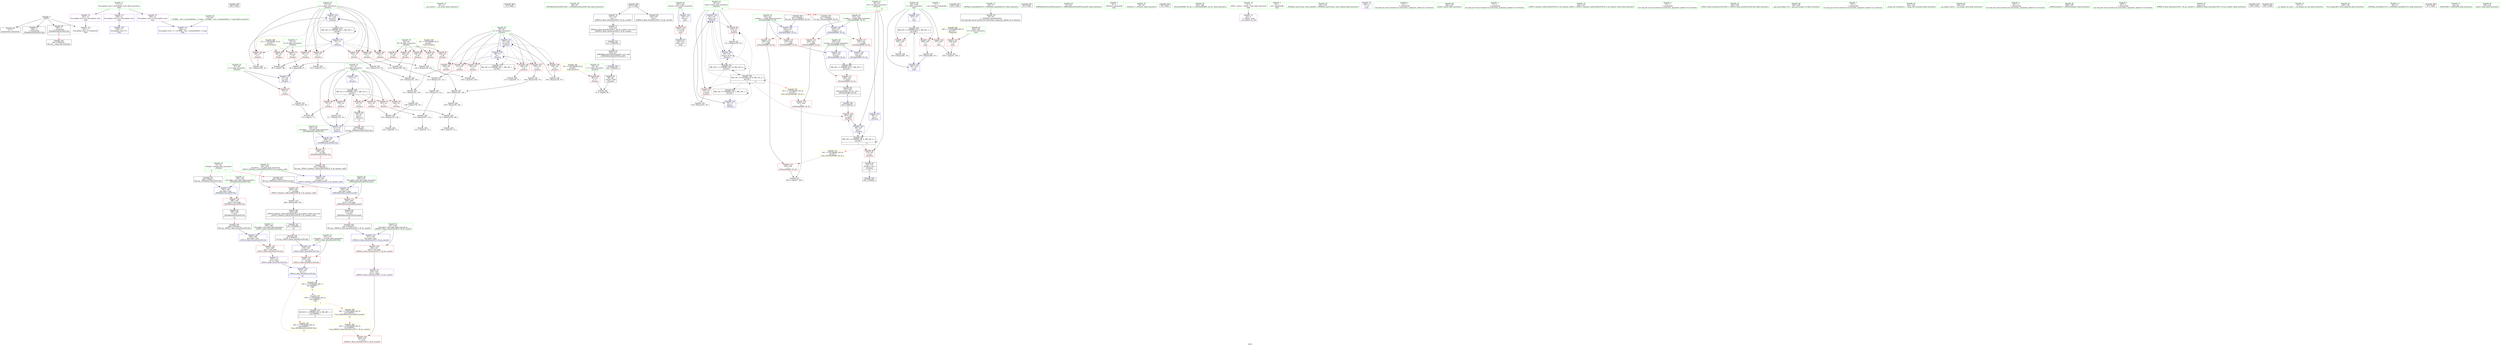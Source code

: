 digraph "SVFG" {
	label="SVFG";

	Node0x557d9c568d30 [shape=record,color=grey,label="{NodeID: 0\nNullPtr}"];
	Node0x557d9c568d30 -> Node0x557d9c58aa20[style=solid];
	Node0x557d9c568d30 -> Node0x557d9c58ab20[style=solid];
	Node0x557d9c568d30 -> Node0x557d9c58abf0[style=solid];
	Node0x557d9c568d30 -> Node0x557d9c58f950[style=solid];
	Node0x557d9c5b9eb0 [shape=record,color=black,label="{NodeID: 346\n265 = PHI()\n}"];
	Node0x557d9c589360 [shape=record,color=red,label="{NodeID: 97\n97\<--57\n\<--a\n_Z5solvev\n}"];
	Node0x557d9c589360 -> Node0x557d9c597f10[style=solid];
	Node0x557d9c587450 [shape=record,color=green,label="{NodeID: 14\n26\<--27\n__cxa_atexit\<--__cxa_atexit_field_insensitive\n}"];
	Node0x557d9c5bb4f0 [shape=record,color=black,label="{NodeID: 360\n23 = PHI()\n}"];
	Node0x557d9c589ec0 [shape=record,color=red,label="{NodeID: 111\n190\<--184\n\<--__val.addr\n_ZNSt6bitsetILm32EEC2Ey\n|{<s0>9}}"];
	Node0x557d9c589ec0:s0 -> Node0x557d9c5bab50[style=solid,color=red];
	Node0x557d9c588070 [shape=record,color=green,label="{NodeID: 28\n84\<--85\n_ZNSt6bitsetILm32EEC2Ey\<--_ZNSt6bitsetILm32EEC2Ey_field_insensitive\n}"];
	Node0x557d9c5a90e0 [shape=record,color=yellow,style=double,label="{NodeID: 291\n6V_1 = ENCHI(MR_6V_0)\npts\{46 \}\nFun[_Z5solvev]}"];
	Node0x557d9c5a90e0 -> Node0x557d9c58c370[style=dashed];
	Node0x557d9c58f340 [shape=record,color=red,label="{NodeID: 125\n285\<--282\n\<--__val.addr\n_ZNSt13_Sanitize_valILm32ELb1EE18_S_do_sanitize_valEy\n}"];
	Node0x557d9c58f340 -> Node0x557d9c595390[style=solid];
	Node0x557d9c588d50 [shape=record,color=green,label="{NodeID: 42\n243\<--244\nretval\<--retval_field_insensitive\nmain\n}"];
	Node0x557d9c588d50 -> Node0x557d9c58ef30[style=solid];
	Node0x557d9c588d50 -> Node0x557d9c5909c0[style=solid];
	Node0x557d9c595810 [shape=record,color=grey,label="{NodeID: 222\n129 = Binary(121, 128, )\n}"];
	Node0x557d9c595810 -> Node0x557d9c597910[style=solid];
	Node0x557d9c58ff30 [shape=record,color=blue,label="{NodeID: 139\n55\<--133\nnoise\<--inc\n_Z5solvev\n}"];
	Node0x557d9c58ff30 -> Node0x557d9c589290[style=dashed];
	Node0x557d9c58ff30 -> Node0x557d9c590000[style=dashed];
	Node0x557d9c58ff30 -> Node0x557d9c5a31b0[style=dashed];
	Node0x557d9c58aa20 [shape=record,color=black,label="{NodeID: 56\n2\<--3\ndummyVal\<--dummyVal\n}"];
	Node0x557d9c596d10 [shape=record,color=grey,label="{NodeID: 236\n113 = Binary(78, 112, )\n}"];
	Node0x557d9c596d10 -> Node0x557d9c596410[style=solid];
	Node0x557d9c590a90 [shape=record,color=blue,label="{NodeID: 153\n247\<--73\ni\<--\nmain\n}"];
	Node0x557d9c590a90 -> Node0x557d9c5a09b0[style=dashed];
	Node0x557d9c58b5e0 [shape=record,color=black,label="{NodeID: 70\n331\<--327\nconv\<--\n_ZNKSt12_Base_bitsetILm1EE11_M_do_countEv\n}"];
	Node0x557d9c58b5e0 -> Node0x557d9c58b6b0[style=solid];
	Node0x557d9c598210 [shape=record,color=grey,label="{NodeID: 250\n119 = cmp(118, 73, )\n}"];
	Node0x557d9c58c1d0 [shape=record,color=red,label="{NodeID: 84\n124\<--43\n\<--W\n_Z5solvev\n}"];
	Node0x557d9c58c1d0 -> Node0x557d9c595510[style=solid];
	Node0x557d9c5771f0 [shape=record,color=green,label="{NodeID: 1\n7\<--1\n__dso_handle\<--dummyObj\nGlob }"];
	Node0x557d9c5b9f80 [shape=record,color=black,label="{NodeID: 347\n295 = PHI()\n}"];
	Node0x557d9c589430 [shape=record,color=red,label="{NodeID: 98\n108\<--57\n\<--a\n_Z5solvev\n}"];
	Node0x557d9c589430 -> Node0x557d9c595210[style=solid];
	Node0x557d9c587550 [shape=record,color=green,label="{NodeID: 15\n25\<--31\n_ZNSt8ios_base4InitD1Ev\<--_ZNSt8ios_base4InitD1Ev_field_insensitive\n}"];
	Node0x557d9c587550 -> Node0x557d9c58acc0[style=solid];
	Node0x557d9c5bb5c0 [shape=record,color=black,label="{NodeID: 361\n64 = PHI()\n}"];
	Node0x557d9c5a8460 [shape=record,color=yellow,style=double,label="{NodeID: 278\n20V_1 = ENCHI(MR_20V_0)\npts\{540000 \}\nFun[_ZNSt6bitsetILm32EEC2Ey]|{<s0>10}}"];
	Node0x557d9c5a8460:s0 -> Node0x557d9c590ea0[style=dashed,color=red];
	Node0x557d9c589f90 [shape=record,color=red,label="{NodeID: 112\n209\<--206\nthis1\<--this.addr\n_ZNKSt6bitsetILm32EE5countEv\n}"];
	Node0x557d9c589f90 -> Node0x557d9c58b100[style=solid];
	Node0x557d9c588170 [shape=record,color=green,label="{NodeID: 29\n87\<--88\n_ZNKSt6bitsetILm32EE5countEv\<--_ZNKSt6bitsetILm32EE5countEv_field_insensitive\n}"];
	Node0x557d9c58f410 [shape=record,color=red,label="{NodeID: 126\n314\<--308\nthis1\<--this.addr\n_ZNSt12_Base_bitsetILm1EEC2Ey\n}"];
	Node0x557d9c58f410 -> Node0x557d9c58bc20[style=solid];
	Node0x557d9c588e20 [shape=record,color=green,label="{NodeID: 43\n245\<--246\nN\<--N_field_insensitive\nmain\n}"];
	Node0x557d9c588e20 -> Node0x557d9c58f000[style=solid];
	Node0x557d9c595990 [shape=record,color=grey,label="{NodeID: 223\n128 = Binary(78, 127, )\n}"];
	Node0x557d9c595990 -> Node0x557d9c595810[style=solid];
	Node0x557d9c590000 [shape=record,color=blue,label="{NodeID: 140\n55\<--151\nnoise\<--inc33\n_Z5solvev\n}"];
	Node0x557d9c590000 -> Node0x557d9c5a31b0[style=dashed];
	Node0x557d9c58ab20 [shape=record,color=black,label="{NodeID: 57\n198\<--3\n\<--dummyVal\n_ZNSt6bitsetILm32EEC2Ey\n}"];
	Node0x557d9c596e90 [shape=record,color=grey,label="{NodeID: 237\n112 = Binary(110, 111, )\n}"];
	Node0x557d9c596e90 -> Node0x557d9c596d10[style=solid];
	Node0x557d9c590b60 [shape=record,color=blue,label="{NodeID: 154\n247\<--270\ni\<--inc\nmain\n}"];
	Node0x557d9c590b60 -> Node0x557d9c5a09b0[style=dashed];
	Node0x557d9c58b6b0 [shape=record,color=black,label="{NodeID: 71\n319\<--331\n_ZNKSt12_Base_bitsetILm1EE11_M_do_countEv_ret\<--conv\n_ZNKSt12_Base_bitsetILm1EE11_M_do_countEv\n|{<s0>12}}"];
	Node0x557d9c58b6b0:s0 -> Node0x557d9c5b9a30[style=solid,color=blue];
	Node0x557d9c598390 [shape=record,color=grey,label="{NodeID: 251\n230 = cmp(227, 229, )\n}"];
	Node0x557d9c58c2a0 [shape=record,color=red,label="{NodeID: 85\n141\<--43\n\<--W\n_Z5solvev\n}"];
	Node0x557d9c58c2a0 -> Node0x557d9c597190[style=solid];
	Node0x557d9c577280 [shape=record,color=green,label="{NodeID: 2\n8\<--1\n_ZSt3cin\<--dummyObj\nGlob }"];
	Node0x557d9c5ba050 [shape=record,color=black,label="{NodeID: 348\n327 = PHI()\n}"];
	Node0x557d9c5ba050 -> Node0x557d9c58b510[style=solid];
	Node0x557d9c5ba050 -> Node0x557d9c58b5e0[style=solid];
	Node0x557d9c589500 [shape=record,color=red,label="{NodeID: 99\n118\<--57\n\<--a\n_Z5solvev\n}"];
	Node0x557d9c589500 -> Node0x557d9c598210[style=solid];
	Node0x557d9c587650 [shape=record,color=green,label="{NodeID: 16\n38\<--39\n_Z5solvev\<--_Z5solvev_field_insensitive\n}"];
	Node0x557d9c5bb6f0 [shape=record,color=black,label="{NodeID: 362\n65 = PHI()\n}"];
	Node0x557d9c58a060 [shape=record,color=red,label="{NodeID: 113\n238\<--218\n\<--retval\n_ZSt3minIiERKT_S2_S2_\n}"];
	Node0x557d9c58a060 -> Node0x557d9c58b2a0[style=solid];
	Node0x557d9c588270 [shape=record,color=green,label="{NodeID: 30\n165\<--166\n_ZSt3minIiERKT_S2_S2_\<--_ZSt3minIiERKT_S2_S2__field_insensitive\n}"];
	Node0x557d9c58f4e0 [shape=record,color=red,label="{NodeID: 127\n316\<--310\n\<--__val.addr\n_ZNSt12_Base_bitsetILm1EEC2Ey\n}"];
	Node0x557d9c58f4e0 -> Node0x557d9c590ea0[style=solid];
	Node0x557d9c588ef0 [shape=record,color=green,label="{NodeID: 44\n247\<--248\ni\<--i_field_insensitive\nmain\n}"];
	Node0x557d9c588ef0 -> Node0x557d9c58f0d0[style=solid];
	Node0x557d9c588ef0 -> Node0x557d9c58f1a0[style=solid];
	Node0x557d9c588ef0 -> Node0x557d9c58f270[style=solid];
	Node0x557d9c588ef0 -> Node0x557d9c590a90[style=solid];
	Node0x557d9c588ef0 -> Node0x557d9c590b60[style=solid];
	Node0x557d9c595b10 [shape=record,color=grey,label="{NodeID: 224\n262 = Binary(261, 78, )\n}"];
	Node0x557d9c5900d0 [shape=record,color=blue,label="{NodeID: 141\n59\<--156\nb\<--inc35\n_Z5solvev\n}"];
	Node0x557d9c5900d0 -> Node0x557d9c589840[style=dashed];
	Node0x557d9c5900d0 -> Node0x557d9c589910[style=dashed];
	Node0x557d9c5900d0 -> Node0x557d9c5899e0[style=dashed];
	Node0x557d9c5900d0 -> Node0x557d9c589ab0[style=dashed];
	Node0x557d9c5900d0 -> Node0x557d9c589b80[style=dashed];
	Node0x557d9c5900d0 -> Node0x557d9c589c50[style=dashed];
	Node0x557d9c5900d0 -> Node0x557d9c58fe60[style=dashed];
	Node0x557d9c5900d0 -> Node0x557d9c5900d0[style=dashed];
	Node0x557d9c5900d0 -> Node0x557d9c5a63b0[style=dashed];
	Node0x557d9c58abf0 [shape=record,color=black,label="{NodeID: 58\n199\<--3\n\<--dummyVal\n_ZNSt6bitsetILm32EEC2Ey\n|{<s0>11}}"];
	Node0x557d9c58abf0:s0 -> Node0x557d9c5ba790[style=solid,color=red];
	Node0x557d9c597010 [shape=record,color=grey,label="{NodeID: 238\n161 = Binary(160, 78, )\n}"];
	Node0x557d9c597010 -> Node0x557d9c5901a0[style=solid];
	Node0x557d9c590c30 [shape=record,color=blue,label="{NodeID: 155\n282\<--281\n__val.addr\<--__val\n_ZNSt13_Sanitize_valILm32ELb1EE18_S_do_sanitize_valEy\n}"];
	Node0x557d9c590c30 -> Node0x557d9c58f340[style=dashed];
	Node0x557d9c58b780 [shape=record,color=purple,label="{NodeID: 72\n22\<--4\n\<--_ZStL8__ioinit\n__cxx_global_var_init\n}"];
	Node0x557d9c598510 [shape=record,color=grey,label="{NodeID: 252\n79 = cmp(75, 77, )\n}"];
	Node0x557d9c58c370 [shape=record,color=red,label="{NodeID: 86\n90\<--45\n\<--T\n_Z5solvev\n}"];
	Node0x557d9c58c370 -> Node0x557d9c597610[style=solid];
	Node0x557d9c577530 [shape=record,color=green,label="{NodeID: 3\n9\<--1\n.str\<--dummyObj\nGlob }"];
	Node0x557d9c5ba1b0 [shape=record,color=black,label="{NodeID: 349\n216 = PHI(49, )\n0th arg _ZSt3minIiERKT_S2_S2_ }"];
	Node0x557d9c5ba1b0 -> Node0x557d9c590680[style=solid];
	Node0x557d9c5a4ab0 [shape=record,color=black,label="{NodeID: 266\nMR_32V_3 = PHI(MR_32V_4, MR_32V_2, )\npts\{219 \}\n}"];
	Node0x557d9c5a4ab0 -> Node0x557d9c58a060[style=dashed];
	Node0x557d9c5895d0 [shape=record,color=red,label="{NodeID: 100\n122\<--57\n\<--a\n_Z5solvev\n}"];
	Node0x557d9c5895d0 -> Node0x557d9c596110[style=solid];
	Node0x557d9c587750 [shape=record,color=green,label="{NodeID: 17\n41\<--42\nH\<--H_field_insensitive\n_Z5solvev\n}"];
	Node0x557d9c587750 -> Node0x557d9c58bdc0[style=solid];
	Node0x557d9c587750 -> Node0x557d9c58be90[style=solid];
	Node0x557d9c58a130 [shape=record,color=red,label="{NodeID: 114\n228\<--220\n\<--__a.addr\n_ZSt3minIiERKT_S2_S2_\n}"];
	Node0x557d9c58a130 -> Node0x557d9c58ee60[style=solid];
	Node0x557d9c588370 [shape=record,color=green,label="{NodeID: 31\n182\<--183\nthis.addr\<--this.addr_field_insensitive\n_ZNSt6bitsetILm32EEC2Ey\n}"];
	Node0x557d9c588370 -> Node0x557d9c589df0[style=solid];
	Node0x557d9c588370 -> Node0x557d9c590410[style=solid];
	Node0x557d9c58f5b0 [shape=record,color=red,label="{NodeID: 128\n324\<--321\nthis1\<--this.addr\n_ZNKSt12_Base_bitsetILm1EE11_M_do_countEv\n}"];
	Node0x557d9c58f5b0 -> Node0x557d9c58bcf0[style=solid];
	Node0x557d9c588fc0 [shape=record,color=green,label="{NodeID: 45\n252\<--253\n_ZNSt8ios_base15sync_with_stdioEb\<--_ZNSt8ios_base15sync_with_stdioEb_field_insensitive\n}"];
	Node0x557d9c595c90 [shape=record,color=grey,label="{NodeID: 225\n147 = Binary(139, 146, )\n}"];
	Node0x557d9c595c90 -> Node0x557d9c597790[style=solid];
	Node0x557d9c5901a0 [shape=record,color=blue,label="{NodeID: 142\n57\<--161\na\<--inc37\n_Z5solvev\n}"];
	Node0x557d9c5901a0 -> Node0x557d9c589360[style=dashed];
	Node0x557d9c5901a0 -> Node0x557d9c589430[style=dashed];
	Node0x557d9c5901a0 -> Node0x557d9c589500[style=dashed];
	Node0x557d9c5901a0 -> Node0x557d9c5895d0[style=dashed];
	Node0x557d9c5901a0 -> Node0x557d9c5896a0[style=dashed];
	Node0x557d9c5901a0 -> Node0x557d9c589770[style=dashed];
	Node0x557d9c5901a0 -> Node0x557d9c5901a0[style=dashed];
	Node0x557d9c5901a0 -> Node0x557d9c5a5eb0[style=dashed];
	Node0x557d9c58acc0 [shape=record,color=black,label="{NodeID: 59\n24\<--25\n\<--_ZNSt8ios_base4InitD1Ev\nCan only get source location for instruction, argument, global var or function.}"];
	Node0x557d9c597190 [shape=record,color=grey,label="{NodeID: 239\n142 = Binary(140, 141, )\n}"];
	Node0x557d9c597190 -> Node0x557d9c596710[style=solid];
	Node0x557d9c590d00 [shape=record,color=blue,label="{NodeID: 156\n308\<--306\nthis.addr\<--this\n_ZNSt12_Base_bitsetILm1EEC2Ey\n}"];
	Node0x557d9c590d00 -> Node0x557d9c58f410[style=dashed];
	Node0x557d9c58b850 [shape=record,color=purple,label="{NodeID: 73\n264\<--9\n\<--.str\nmain\n}"];
	Node0x557d9c5a09b0 [shape=record,color=black,label="{NodeID: 253\nMR_42V_3 = PHI(MR_42V_4, MR_42V_2, )\npts\{248 \}\n}"];
	Node0x557d9c5a09b0 -> Node0x557d9c58f0d0[style=dashed];
	Node0x557d9c5a09b0 -> Node0x557d9c58f1a0[style=dashed];
	Node0x557d9c5a09b0 -> Node0x557d9c58f270[style=dashed];
	Node0x557d9c5a09b0 -> Node0x557d9c590b60[style=dashed];
	Node0x557d9c58c440 [shape=record,color=red,label="{NodeID: 87\n76\<--47\n\<--n\n_Z5solvev\n}"];
	Node0x557d9c58c440 -> Node0x557d9c597490[style=solid];
	Node0x557d9c5775c0 [shape=record,color=green,label="{NodeID: 4\n12\<--1\n\<--dummyObj\nCan only get source location for instruction, argument, global var or function.}"];
	Node0x557d9c5ba2f0 [shape=record,color=black,label="{NodeID: 350\n217 = PHI(55, )\n1st arg _ZSt3minIiERKT_S2_S2_ }"];
	Node0x557d9c5ba2f0 -> Node0x557d9c590750[style=solid];
	Node0x557d9c5a4fb0 [shape=record,color=black,label="{NodeID: 267\nMR_10V_3 = PHI(MR_10V_4, MR_10V_2, )\npts\{50 \}\n|{|<s4>8}}"];
	Node0x557d9c5a4fb0 -> Node0x557d9c58c510[style=dashed];
	Node0x557d9c5a4fb0 -> Node0x557d9c589d20[style=dashed];
	Node0x557d9c5a4fb0 -> Node0x557d9c590270[style=dashed];
	Node0x557d9c5a4fb0 -> Node0x557d9c5a4fb0[style=dashed];
	Node0x557d9c5a4fb0:s4 -> Node0x557d9c5a6db0[style=dashed,color=red];
	Node0x557d9c5896a0 [shape=record,color=red,label="{NodeID: 101\n140\<--57\n\<--a\n_Z5solvev\n}"];
	Node0x557d9c5896a0 -> Node0x557d9c597190[style=solid];
	Node0x557d9c587820 [shape=record,color=green,label="{NodeID: 18\n43\<--44\nW\<--W_field_insensitive\n_Z5solvev\n}"];
	Node0x557d9c587820 -> Node0x557d9c58bf60[style=solid];
	Node0x557d9c587820 -> Node0x557d9c58c030[style=solid];
	Node0x557d9c587820 -> Node0x557d9c58c100[style=solid];
	Node0x557d9c587820 -> Node0x557d9c58c1d0[style=solid];
	Node0x557d9c587820 -> Node0x557d9c58c2a0[style=solid];
	Node0x557d9c58a200 [shape=record,color=red,label="{NodeID: 115\n235\<--220\n\<--__a.addr\n_ZSt3minIiERKT_S2_S2_\n}"];
	Node0x557d9c58a200 -> Node0x557d9c5908f0[style=solid];
	Node0x557d9c588440 [shape=record,color=green,label="{NodeID: 32\n184\<--185\n__val.addr\<--__val.addr_field_insensitive\n_ZNSt6bitsetILm32EEC2Ey\n}"];
	Node0x557d9c588440 -> Node0x557d9c589ec0[style=solid];
	Node0x557d9c588440 -> Node0x557d9c5904e0[style=solid];
	Node0x557d9c58f680 [shape=record,color=red,label="{NodeID: 129\n326\<--325\n\<--_M_w\n_ZNKSt12_Base_bitsetILm1EE11_M_do_countEv\n}"];
	Node0x557d9c5890c0 [shape=record,color=green,label="{NodeID: 46\n266\<--267\nprintf\<--printf_field_insensitive\n}"];
	Node0x557d9c595e10 [shape=record,color=grey,label="{NodeID: 226\n146 = Binary(78, 145, )\n}"];
	Node0x557d9c595e10 -> Node0x557d9c595c90[style=solid];
	Node0x557d9c590270 [shape=record,color=blue,label="{NodeID: 143\n49\<--167\nres\<--\n_Z5solvev\n}"];
	Node0x557d9c590270 -> Node0x557d9c5a4fb0[style=dashed];
	Node0x557d9c58adc0 [shape=record,color=black,label="{NodeID: 60\n82\<--81\nconv\<--\n_Z5solvev\n|{<s0>6}}"];
	Node0x557d9c58adc0:s0 -> Node0x557d9c5ba570[style=solid,color=red];
	Node0x557d9c597310 [shape=record,color=grey,label="{NodeID: 240\n68 = Binary(66, 67, )\n}"];
	Node0x557d9c597310 -> Node0x557d9c58fa50[style=solid];
	Node0x557d9c590dd0 [shape=record,color=blue,label="{NodeID: 157\n310\<--307\n__val.addr\<--__val\n_ZNSt12_Base_bitsetILm1EEC2Ey\n}"];
	Node0x557d9c590dd0 -> Node0x557d9c58f4e0[style=dashed];
	Node0x557d9c58b920 [shape=record,color=purple,label="{NodeID: 74\n339\<--11\nllvm.global_ctors_0\<--llvm.global_ctors\nGlob }"];
	Node0x557d9c58b920 -> Node0x557d9c58f750[style=solid];
	Node0x557d9c5ac760 [shape=record,color=yellow,style=double,label="{NodeID: 337\n20V_3 = CSCHI(MR_20V_2)\npts\{540000 \}\nCS[]|{|<s1>7}}"];
	Node0x557d9c5ac760 -> Node0x557d9c5a68b0[style=dashed];
	Node0x557d9c5ac760:s1 -> Node0x557d9c5a8bf0[style=dashed,color=red];
	Node0x557d9c58c510 [shape=record,color=red,label="{NodeID: 88\n174\<--49\n\<--res\n_Z5solvev\n}"];
	Node0x557d9c58c510 -> Node0x557d9c58af60[style=solid];
	Node0x557d9c577650 [shape=record,color=green,label="{NodeID: 5\n71\<--1\n\<--dummyObj\nCan only get source location for instruction, argument, global var or function.}"];
	Node0x557d9c5ba430 [shape=record,color=black,label="{NodeID: 351\n180 = PHI(53, )\n0th arg _ZNSt6bitsetILm32EEC2Ey }"];
	Node0x557d9c5ba430 -> Node0x557d9c590410[style=solid];
	Node0x557d9c5a54b0 [shape=record,color=black,label="{NodeID: 268\nMR_12V_3 = PHI(MR_12V_4, MR_12V_2, )\npts\{52 \}\n}"];
	Node0x557d9c5a54b0 -> Node0x557d9c58c5e0[style=dashed];
	Node0x557d9c5a54b0 -> Node0x557d9c58c6b0[style=dashed];
	Node0x557d9c5a54b0 -> Node0x557d9c58c780[style=dashed];
	Node0x557d9c5a54b0 -> Node0x557d9c58c850[style=dashed];
	Node0x557d9c5a54b0 -> Node0x557d9c58c920[style=dashed];
	Node0x557d9c5a54b0 -> Node0x557d9c58c9f0[style=dashed];
	Node0x557d9c5a54b0 -> Node0x557d9c590340[style=dashed];
	Node0x557d9c589770 [shape=record,color=red,label="{NodeID: 102\n160\<--57\n\<--a\n_Z5solvev\n}"];
	Node0x557d9c589770 -> Node0x557d9c597010[style=solid];
	Node0x557d9c5878f0 [shape=record,color=green,label="{NodeID: 19\n45\<--46\nT\<--T_field_insensitive\n_Z5solvev\n}"];
	Node0x557d9c5878f0 -> Node0x557d9c58c370[style=solid];
	Node0x557d9c5a8840 [shape=record,color=yellow,style=double,label="{NodeID: 282\n40V_1 = ENCHI(MR_40V_0)\npts\{246 \}\nFun[main]}"];
	Node0x557d9c5a8840 -> Node0x557d9c58f000[style=dashed];
	Node0x557d9c58ebf0 [shape=record,color=red,label="{NodeID: 116\n226\<--222\n\<--__b.addr\n_ZSt3minIiERKT_S2_S2_\n}"];
	Node0x557d9c58ebf0 -> Node0x557d9c58ed90[style=solid];
	Node0x557d9c588510 [shape=record,color=green,label="{NodeID: 33\n192\<--193\n_ZNSt13_Sanitize_valILm32ELb1EE18_S_do_sanitize_valEy\<--_ZNSt13_Sanitize_valILm32ELb1EE18_S_do_sanitize_valEy_field_insensitive\n}"];
	Node0x557d9c58f750 [shape=record,color=blue,label="{NodeID: 130\n339\<--12\nllvm.global_ctors_0\<--\nGlob }"];
	Node0x557d9c5891c0 [shape=record,color=green,label="{NodeID: 47\n282\<--283\n__val.addr\<--__val.addr_field_insensitive\n_ZNSt13_Sanitize_valILm32ELb1EE18_S_do_sanitize_valEy\n}"];
	Node0x557d9c5891c0 -> Node0x557d9c58f340[style=solid];
	Node0x557d9c5891c0 -> Node0x557d9c590c30[style=solid];
	Node0x557d9c595f90 [shape=record,color=grey,label="{NodeID: 227\n270 = Binary(269, 78, )\n}"];
	Node0x557d9c595f90 -> Node0x557d9c590b60[style=solid];
	Node0x557d9c590340 [shape=record,color=blue,label="{NodeID: 144\n51\<--171\ni\<--inc41\n_Z5solvev\n}"];
	Node0x557d9c590340 -> Node0x557d9c5a54b0[style=dashed];
	Node0x557d9c58ae90 [shape=record,color=black,label="{NodeID: 61\n89\<--86\nconv4\<--call3\n_Z5solvev\n}"];
	Node0x557d9c58ae90 -> Node0x557d9c597610[style=solid];
	Node0x557d9c597490 [shape=record,color=grey,label="{NodeID: 241\n77 = Binary(78, 76, )\n}"];
	Node0x557d9c597490 -> Node0x557d9c598510[style=solid];
	Node0x557d9c590ea0 [shape=record,color=blue,label="{NodeID: 158\n315\<--316\n_M_w\<--\n_ZNSt12_Base_bitsetILm1EEC2Ey\n|{<s0>10}}"];
	Node0x557d9c590ea0:s0 -> Node0x557d9c5ac8c0[style=dashed,color=blue];
	Node0x557d9c58ba20 [shape=record,color=purple,label="{NodeID: 75\n340\<--11\nllvm.global_ctors_1\<--llvm.global_ctors\nGlob }"];
	Node0x557d9c58ba20 -> Node0x557d9c58f850[style=solid];
	Node0x557d9c5ac8c0 [shape=record,color=yellow,style=double,label="{NodeID: 338\n20V_2 = CSCHI(MR_20V_1)\npts\{540000 \}\nCS[]|{<s0>6}}"];
	Node0x557d9c5ac8c0:s0 -> Node0x557d9c5ac760[style=dashed,color=blue];
	Node0x557d9c58c5e0 [shape=record,color=red,label="{NodeID: 89\n75\<--51\n\<--i\n_Z5solvev\n}"];
	Node0x557d9c58c5e0 -> Node0x557d9c598510[style=solid];
	Node0x557d9c586d70 [shape=record,color=green,label="{NodeID: 6\n73\<--1\n\<--dummyObj\nCan only get source location for instruction, argument, global var or function.}"];
	Node0x557d9c5ba570 [shape=record,color=black,label="{NodeID: 352\n181 = PHI(82, )\n1st arg _ZNSt6bitsetILm32EEC2Ey }"];
	Node0x557d9c5ba570 -> Node0x557d9c5904e0[style=solid];
	Node0x557d9c5a59b0 [shape=record,color=black,label="{NodeID: 269\nMR_14V_2 = PHI(MR_14V_3, MR_14V_1, )\npts\{56 \}\n}"];
	Node0x557d9c5a59b0 -> Node0x557d9c58fcc0[style=dashed];
	Node0x557d9c5a59b0 -> Node0x557d9c5a59b0[style=dashed];
	Node0x557d9c589840 [shape=record,color=red,label="{NodeID: 103\n103\<--59\n\<--b\n_Z5solvev\n}"];
	Node0x557d9c589840 -> Node0x557d9c598090[style=solid];
	Node0x557d9c5879c0 [shape=record,color=green,label="{NodeID: 20\n47\<--48\nn\<--n_field_insensitive\n_Z5solvev\n}"];
	Node0x557d9c5879c0 -> Node0x557d9c58c440[style=solid];
	Node0x557d9c5879c0 -> Node0x557d9c58fa50[style=solid];
	Node0x557d9c58ecc0 [shape=record,color=red,label="{NodeID: 117\n232\<--222\n\<--__b.addr\n_ZSt3minIiERKT_S2_S2_\n}"];
	Node0x557d9c58ecc0 -> Node0x557d9c590820[style=solid];
	Node0x557d9c588610 [shape=record,color=green,label="{NodeID: 34\n195\<--196\n_ZNSt12_Base_bitsetILm1EEC2Ey\<--_ZNSt12_Base_bitsetILm1EEC2Ey_field_insensitive\n}"];
	Node0x557d9c58f850 [shape=record,color=blue,label="{NodeID: 131\n340\<--13\nllvm.global_ctors_1\<--_GLOBAL__sub_I_simonlindholm_1_0.cpp\nGlob }"];
	Node0x557d9c58a2b0 [shape=record,color=green,label="{NodeID: 48\n289\<--290\n__gxx_personality_v0\<--__gxx_personality_v0_field_insensitive\n}"];
	Node0x557d9c596110 [shape=record,color=grey,label="{NodeID: 228\n123 = Binary(122, 78, )\n}"];
	Node0x557d9c596110 -> Node0x557d9c595510[style=solid];
	Node0x557d9c590410 [shape=record,color=blue,label="{NodeID: 145\n182\<--180\nthis.addr\<--this\n_ZNSt6bitsetILm32EEC2Ey\n}"];
	Node0x557d9c590410 -> Node0x557d9c589df0[style=dashed];
	Node0x557d9c58af60 [shape=record,color=black,label="{NodeID: 62\n40\<--174\n_Z5solvev_ret\<--\n_Z5solvev\n|{<s0>15}}"];
	Node0x557d9c58af60:s0 -> Node0x557d9c5b9d10[style=solid,color=blue];
	Node0x557d9c597610 [shape=record,color=grey,label="{NodeID: 242\n91 = cmp(89, 90, )\n}"];
	Node0x557d9c590f70 [shape=record,color=blue,label="{NodeID: 159\n321\<--320\nthis.addr\<--this\n_ZNKSt12_Base_bitsetILm1EE11_M_do_countEv\n}"];
	Node0x557d9c590f70 -> Node0x557d9c58f5b0[style=dashed];
	Node0x557d9c58bb20 [shape=record,color=purple,label="{NodeID: 76\n341\<--11\nllvm.global_ctors_2\<--llvm.global_ctors\nGlob }"];
	Node0x557d9c58bb20 -> Node0x557d9c58f950[style=solid];
	Node0x557d9c2ab160 [shape=record,color=black,label="{NodeID: 339\n86 = PHI(204, )\n}"];
	Node0x557d9c2ab160 -> Node0x557d9c58ae90[style=solid];
	Node0x557d9c58c6b0 [shape=record,color=red,label="{NodeID: 90\n81\<--51\n\<--i\n_Z5solvev\n}"];
	Node0x557d9c58c6b0 -> Node0x557d9c58adc0[style=solid];
	Node0x557d9c586e00 [shape=record,color=green,label="{NodeID: 7\n78\<--1\n\<--dummyObj\nCan only get source location for instruction, argument, global var or function.}"];
	Node0x557d9c5ba790 [shape=record,color=black,label="{NodeID: 353\n294 = PHI(199, )\n0th arg __clang_call_terminate }"];
	Node0x557d9c5a5eb0 [shape=record,color=black,label="{NodeID: 270\nMR_16V_2 = PHI(MR_16V_3, MR_16V_1, )\npts\{58 \}\n}"];
	Node0x557d9c5a5eb0 -> Node0x557d9c58fd90[style=dashed];
	Node0x557d9c5a5eb0 -> Node0x557d9c5a5eb0[style=dashed];
	Node0x557d9c589910 [shape=record,color=red,label="{NodeID: 104\n111\<--59\n\<--b\n_Z5solvev\n}"];
	Node0x557d9c589910 -> Node0x557d9c596e90[style=solid];
	Node0x557d9c587a90 [shape=record,color=green,label="{NodeID: 21\n49\<--50\nres\<--res_field_insensitive\n_Z5solvev\n|{|<s3>8}}"];
	Node0x557d9c587a90 -> Node0x557d9c58c510[style=solid];
	Node0x557d9c587a90 -> Node0x557d9c58fb20[style=solid];
	Node0x557d9c587a90 -> Node0x557d9c590270[style=solid];
	Node0x557d9c587a90:s3 -> Node0x557d9c5ba1b0[style=solid,color=red];
	Node0x557d9c58ed90 [shape=record,color=red,label="{NodeID: 118\n227\<--226\n\<--\n_ZSt3minIiERKT_S2_S2_\n}"];
	Node0x557d9c58ed90 -> Node0x557d9c598390[style=solid];
	Node0x557d9c588710 [shape=record,color=green,label="{NodeID: 35\n201\<--202\n__clang_call_terminate\<--__clang_call_terminate_field_insensitive\n}"];
	Node0x557d9c58f950 [shape=record,color=blue, style = dotted,label="{NodeID: 132\n341\<--3\nllvm.global_ctors_2\<--dummyVal\nGlob }"];
	Node0x557d9c58a3b0 [shape=record,color=green,label="{NodeID: 49\n296\<--297\n__cxa_begin_catch\<--__cxa_begin_catch_field_insensitive\n}"];
	Node0x557d9c596290 [shape=record,color=grey,label="{NodeID: 229\n127 = Binary(125, 126, )\n}"];
	Node0x557d9c596290 -> Node0x557d9c595990[style=solid];
	Node0x557d9c5904e0 [shape=record,color=blue,label="{NodeID: 146\n184\<--181\n__val.addr\<--__val\n_ZNSt6bitsetILm32EEC2Ey\n}"];
	Node0x557d9c5904e0 -> Node0x557d9c589ec0[style=dashed];
	Node0x557d9c58b030 [shape=record,color=black,label="{NodeID: 63\n189\<--188\n\<--this1\n_ZNSt6bitsetILm32EEC2Ey\n|{<s0>10}}"];
	Node0x557d9c58b030:s0 -> Node0x557d9c5bac90[style=solid,color=red];
	Node0x557d9c597790 [shape=record,color=grey,label="{NodeID: 243\n148 = cmp(147, 73, )\n}"];
	Node0x557d9c58bc20 [shape=record,color=purple,label="{NodeID: 77\n315\<--314\n_M_w\<--this1\n_ZNSt12_Base_bitsetILm1EEC2Ey\n}"];
	Node0x557d9c58bc20 -> Node0x557d9c590ea0[style=solid];
	Node0x557d9c5b97f0 [shape=record,color=black,label="{NodeID: 340\n164 = PHI(215, )\n}"];
	Node0x557d9c5b97f0 -> Node0x557d9c589d20[style=solid];
	Node0x557d9c58c780 [shape=record,color=red,label="{NodeID: 91\n107\<--51\n\<--i\n_Z5solvev\n}"];
	Node0x557d9c58c780 -> Node0x557d9c596410[style=solid];
	Node0x557d9c586e90 [shape=record,color=green,label="{NodeID: 8\n251\<--1\n\<--dummyObj\nCan only get source location for instruction, argument, global var or function.}"];
	Node0x557d9c5ba8d0 [shape=record,color=black,label="{NodeID: 354\n320 = PHI(210, )\n0th arg _ZNKSt12_Base_bitsetILm1EE11_M_do_countEv }"];
	Node0x557d9c5ba8d0 -> Node0x557d9c590f70[style=solid];
	Node0x557d9c5a63b0 [shape=record,color=black,label="{NodeID: 271\nMR_18V_2 = PHI(MR_18V_3, MR_18V_1, )\npts\{60 \}\n}"];
	Node0x557d9c5a63b0 -> Node0x557d9c58fe60[style=dashed];
	Node0x557d9c5a63b0 -> Node0x557d9c5a63b0[style=dashed];
	Node0x557d9c5899e0 [shape=record,color=red,label="{NodeID: 105\n126\<--59\n\<--b\n_Z5solvev\n}"];
	Node0x557d9c5899e0 -> Node0x557d9c596290[style=solid];
	Node0x557d9c587b60 [shape=record,color=green,label="{NodeID: 22\n51\<--52\ni\<--i_field_insensitive\n_Z5solvev\n}"];
	Node0x557d9c587b60 -> Node0x557d9c58c5e0[style=solid];
	Node0x557d9c587b60 -> Node0x557d9c58c6b0[style=solid];
	Node0x557d9c587b60 -> Node0x557d9c58c780[style=solid];
	Node0x557d9c587b60 -> Node0x557d9c58c850[style=solid];
	Node0x557d9c587b60 -> Node0x557d9c58c920[style=solid];
	Node0x557d9c587b60 -> Node0x557d9c58c9f0[style=solid];
	Node0x557d9c587b60 -> Node0x557d9c58fbf0[style=solid];
	Node0x557d9c587b60 -> Node0x557d9c590340[style=solid];
	Node0x557d9c5a8b10 [shape=record,color=yellow,style=double,label="{NodeID: 285\n20V_1 = ENCHI(MR_20V_0)\npts\{540000 \}\nFun[_ZNKSt12_Base_bitsetILm1EE11_M_do_countEv]}"];
	Node0x557d9c5a8b10 -> Node0x557d9c58f680[style=dashed];
	Node0x557d9c58ee60 [shape=record,color=red,label="{NodeID: 119\n229\<--228\n\<--\n_ZSt3minIiERKT_S2_S2_\n}"];
	Node0x557d9c58ee60 -> Node0x557d9c598390[style=solid];
	Node0x557d9c588810 [shape=record,color=green,label="{NodeID: 36\n206\<--207\nthis.addr\<--this.addr_field_insensitive\n_ZNKSt6bitsetILm32EE5countEv\n}"];
	Node0x557d9c588810 -> Node0x557d9c589f90[style=solid];
	Node0x557d9c588810 -> Node0x557d9c5905b0[style=solid];
	Node0x557d9c58fa50 [shape=record,color=blue,label="{NodeID: 133\n47\<--68\nn\<--mul\n_Z5solvev\n}"];
	Node0x557d9c58fa50 -> Node0x557d9c58c440[style=dashed];
	Node0x557d9c58a4b0 [shape=record,color=green,label="{NodeID: 50\n299\<--300\n_ZSt9terminatev\<--_ZSt9terminatev_field_insensitive\n}"];
	Node0x557d9c596410 [shape=record,color=grey,label="{NodeID: 230\n114 = Binary(107, 113, )\n}"];
	Node0x557d9c596410 -> Node0x557d9c597a90[style=solid];
	Node0x557d9c5905b0 [shape=record,color=blue,label="{NodeID: 147\n206\<--205\nthis.addr\<--this\n_ZNKSt6bitsetILm32EE5countEv\n}"];
	Node0x557d9c5905b0 -> Node0x557d9c589f90[style=dashed];
	Node0x557d9c58b100 [shape=record,color=black,label="{NodeID: 64\n210\<--209\n\<--this1\n_ZNKSt6bitsetILm32EE5countEv\n|{<s0>12}}"];
	Node0x557d9c58b100:s0 -> Node0x557d9c5ba8d0[style=solid,color=red];
	Node0x557d9c597910 [shape=record,color=grey,label="{NodeID: 244\n130 = cmp(129, 73, )\n}"];
	Node0x557d9c58bcf0 [shape=record,color=purple,label="{NodeID: 78\n325\<--324\n_M_w\<--this1\n_ZNKSt12_Base_bitsetILm1EE11_M_do_countEv\n}"];
	Node0x557d9c58bcf0 -> Node0x557d9c58f680[style=solid];
	Node0x557d9c5b98f0 [shape=record,color=black,label="{NodeID: 341\n191 = PHI(280, )\n|{<s0>10}}"];
	Node0x557d9c5b98f0:s0 -> Node0x557d9c5badd0[style=solid,color=red];
	Node0x557d9c58c850 [shape=record,color=red,label="{NodeID: 92\n121\<--51\n\<--i\n_Z5solvev\n}"];
	Node0x557d9c58c850 -> Node0x557d9c595810[style=solid];
	Node0x557d9c586f50 [shape=record,color=green,label="{NodeID: 9\n287\<--1\n\<--dummyObj\nCan only get source location for instruction, argument, global var or function.}"];
	Node0x557d9c5baa10 [shape=record,color=black,label="{NodeID: 355\n205 = PHI(53, )\n0th arg _ZNKSt6bitsetILm32EE5countEv }"];
	Node0x557d9c5baa10 -> Node0x557d9c5905b0[style=solid];
	Node0x557d9c5a68b0 [shape=record,color=black,label="{NodeID: 272\nMR_20V_2 = PHI(MR_20V_3, MR_20V_1, )\npts\{540000 \}\n|{<s0>6}}"];
	Node0x557d9c5a68b0:s0 -> Node0x557d9c5a8460[style=dashed,color=red];
	Node0x557d9c589ab0 [shape=record,color=red,label="{NodeID: 106\n136\<--59\n\<--b\n_Z5solvev\n}"];
	Node0x557d9c589ab0 -> Node0x557d9c597c10[style=solid];
	Node0x557d9c587c30 [shape=record,color=green,label="{NodeID: 23\n53\<--54\nref.tmp\<--ref.tmp_field_insensitive\n_Z5solvev\n|{<s0>6|<s1>7}}"];
	Node0x557d9c587c30:s0 -> Node0x557d9c5ba430[style=solid,color=red];
	Node0x557d9c587c30:s1 -> Node0x557d9c5baa10[style=solid,color=red];
	Node0x557d9c5a8bf0 [shape=record,color=yellow,style=double,label="{NodeID: 286\n20V_1 = ENCHI(MR_20V_0)\npts\{540000 \}\nFun[_ZNKSt6bitsetILm32EE5countEv]|{<s0>12}}"];
	Node0x557d9c5a8bf0:s0 -> Node0x557d9c5a8b10[style=dashed,color=red];
	Node0x557d9c58ef30 [shape=record,color=red,label="{NodeID: 120\n273\<--243\n\<--retval\nmain\n}"];
	Node0x557d9c58ef30 -> Node0x557d9c58b370[style=solid];
	Node0x557d9c5888e0 [shape=record,color=green,label="{NodeID: 37\n212\<--213\n_ZNKSt12_Base_bitsetILm1EE11_M_do_countEv\<--_ZNKSt12_Base_bitsetILm1EE11_M_do_countEv_field_insensitive\n}"];
	Node0x557d9c58fb20 [shape=record,color=blue,label="{NodeID: 134\n49\<--71\nres\<--\n_Z5solvev\n}"];
	Node0x557d9c58fb20 -> Node0x557d9c5a4fb0[style=dashed];
	Node0x557d9c58a5b0 [shape=record,color=green,label="{NodeID: 51\n308\<--309\nthis.addr\<--this.addr_field_insensitive\n_ZNSt12_Base_bitsetILm1EEC2Ey\n}"];
	Node0x557d9c58a5b0 -> Node0x557d9c58f410[style=solid];
	Node0x557d9c58a5b0 -> Node0x557d9c590d00[style=solid];
	Node0x557d9c596590 [shape=record,color=grey,label="{NodeID: 231\n144 = Binary(143, 78, )\n}"];
	Node0x557d9c596590 -> Node0x557d9c596710[style=solid];
	Node0x557d9c590680 [shape=record,color=blue,label="{NodeID: 148\n220\<--216\n__a.addr\<--__a\n_ZSt3minIiERKT_S2_S2_\n}"];
	Node0x557d9c590680 -> Node0x557d9c58a130[style=dashed];
	Node0x557d9c590680 -> Node0x557d9c58a200[style=dashed];
	Node0x557d9c58b1d0 [shape=record,color=black,label="{NodeID: 65\n204\<--211\n_ZNKSt6bitsetILm32EE5countEv_ret\<--call\n_ZNKSt6bitsetILm32EE5countEv\n|{<s0>7}}"];
	Node0x557d9c58b1d0:s0 -> Node0x557d9c2ab160[style=solid,color=blue];
	Node0x557d9c597a90 [shape=record,color=grey,label="{NodeID: 245\n115 = cmp(114, 73, )\n}"];
	Node0x557d9c58bdc0 [shape=record,color=red,label="{NodeID: 79\n66\<--41\n\<--H\n_Z5solvev\n}"];
	Node0x557d9c58bdc0 -> Node0x557d9c597310[style=solid];
	Node0x557d9c5b9a30 [shape=record,color=black,label="{NodeID: 342\n211 = PHI(319, )\n}"];
	Node0x557d9c5b9a30 -> Node0x557d9c58b1d0[style=solid];
	Node0x557d9c58c920 [shape=record,color=red,label="{NodeID: 93\n139\<--51\n\<--i\n_Z5solvev\n}"];
	Node0x557d9c58c920 -> Node0x557d9c595c90[style=solid];
	Node0x557d9c587050 [shape=record,color=green,label="{NodeID: 10\n4\<--6\n_ZStL8__ioinit\<--_ZStL8__ioinit_field_insensitive\nGlob }"];
	Node0x557d9c587050 -> Node0x557d9c58b780[style=solid];
	Node0x557d9c5bab50 [shape=record,color=black,label="{NodeID: 356\n281 = PHI(190, )\n0th arg _ZNSt13_Sanitize_valILm32ELb1EE18_S_do_sanitize_valEy }"];
	Node0x557d9c5bab50 -> Node0x557d9c590c30[style=solid];
	Node0x557d9c5a6db0 [shape=record,color=yellow,style=double,label="{NodeID: 273\n10V_1 = ENCHI(MR_10V_0)\npts\{50 \}\nFun[_ZSt3minIiERKT_S2_S2_]}"];
	Node0x557d9c5a6db0 -> Node0x557d9c58ee60[style=dashed];
	Node0x557d9c589b80 [shape=record,color=red,label="{NodeID: 107\n143\<--59\n\<--b\n_Z5solvev\n}"];
	Node0x557d9c589b80 -> Node0x557d9c596590[style=solid];
	Node0x557d9c587d00 [shape=record,color=green,label="{NodeID: 24\n55\<--56\nnoise\<--noise_field_insensitive\n_Z5solvev\n|{|<s5>8}}"];
	Node0x557d9c587d00 -> Node0x557d9c58cac0[style=solid];
	Node0x557d9c587d00 -> Node0x557d9c589290[style=solid];
	Node0x557d9c587d00 -> Node0x557d9c58fcc0[style=solid];
	Node0x557d9c587d00 -> Node0x557d9c58ff30[style=solid];
	Node0x557d9c587d00 -> Node0x557d9c590000[style=solid];
	Node0x557d9c587d00:s5 -> Node0x557d9c5ba2f0[style=solid,color=red];
	Node0x557d9c58f000 [shape=record,color=red,label="{NodeID: 121\n258\<--245\n\<--N\nmain\n}"];
	Node0x557d9c58f000 -> Node0x557d9c597d90[style=solid];
	Node0x557d9c5889e0 [shape=record,color=green,label="{NodeID: 38\n218\<--219\nretval\<--retval_field_insensitive\n_ZSt3minIiERKT_S2_S2_\n}"];
	Node0x557d9c5889e0 -> Node0x557d9c58a060[style=solid];
	Node0x557d9c5889e0 -> Node0x557d9c590820[style=solid];
	Node0x557d9c5889e0 -> Node0x557d9c5908f0[style=solid];
	Node0x557d9c595210 [shape=record,color=grey,label="{NodeID: 218\n110 = Binary(108, 109, )\n}"];
	Node0x557d9c595210 -> Node0x557d9c596e90[style=solid];
	Node0x557d9c58fbf0 [shape=record,color=blue,label="{NodeID: 135\n51\<--73\ni\<--\n_Z5solvev\n}"];
	Node0x557d9c58fbf0 -> Node0x557d9c5a54b0[style=dashed];
	Node0x557d9c58a680 [shape=record,color=green,label="{NodeID: 52\n310\<--311\n__val.addr\<--__val.addr_field_insensitive\n_ZNSt12_Base_bitsetILm1EEC2Ey\n}"];
	Node0x557d9c58a680 -> Node0x557d9c58f4e0[style=solid];
	Node0x557d9c58a680 -> Node0x557d9c590dd0[style=solid];
	Node0x557d9c596710 [shape=record,color=grey,label="{NodeID: 232\n145 = Binary(142, 144, )\n}"];
	Node0x557d9c596710 -> Node0x557d9c595e10[style=solid];
	Node0x557d9c590750 [shape=record,color=blue,label="{NodeID: 149\n222\<--217\n__b.addr\<--__b\n_ZSt3minIiERKT_S2_S2_\n}"];
	Node0x557d9c590750 -> Node0x557d9c58ebf0[style=dashed];
	Node0x557d9c590750 -> Node0x557d9c58ecc0[style=dashed];
	Node0x557d9c58b2a0 [shape=record,color=black,label="{NodeID: 66\n215\<--238\n_ZSt3minIiERKT_S2_S2__ret\<--\n_ZSt3minIiERKT_S2_S2_\n|{<s0>8}}"];
	Node0x557d9c58b2a0:s0 -> Node0x557d9c5b97f0[style=solid,color=blue];
	Node0x557d9c597c10 [shape=record,color=grey,label="{NodeID: 246\n137 = cmp(136, 73, )\n}"];
	Node0x557d9c58be90 [shape=record,color=red,label="{NodeID: 80\n98\<--41\n\<--H\n_Z5solvev\n}"];
	Node0x557d9c58be90 -> Node0x557d9c597f10[style=solid];
	Node0x557d9c5b9b70 [shape=record,color=black,label="{NodeID: 343\n250 = PHI()\n}"];
	Node0x557d9c58c9f0 [shape=record,color=red,label="{NodeID: 94\n170\<--51\n\<--i\n_Z5solvev\n}"];
	Node0x557d9c58c9f0 -> Node0x557d9c596890[style=solid];
	Node0x557d9c587150 [shape=record,color=green,label="{NodeID: 11\n11\<--15\nllvm.global_ctors\<--llvm.global_ctors_field_insensitive\nGlob }"];
	Node0x557d9c587150 -> Node0x557d9c58b920[style=solid];
	Node0x557d9c587150 -> Node0x557d9c58ba20[style=solid];
	Node0x557d9c587150 -> Node0x557d9c58bb20[style=solid];
	Node0x557d9c5bac90 [shape=record,color=black,label="{NodeID: 357\n306 = PHI(189, )\n0th arg _ZNSt12_Base_bitsetILm1EEC2Ey }"];
	Node0x557d9c5bac90 -> Node0x557d9c590d00[style=solid];
	Node0x557d9c5a80e0 [shape=record,color=yellow,style=double,label="{NodeID: 274\n14V_1 = ENCHI(MR_14V_0)\npts\{56 \}\nFun[_ZSt3minIiERKT_S2_S2_]}"];
	Node0x557d9c5a80e0 -> Node0x557d9c58ed90[style=dashed];
	Node0x557d9c589c50 [shape=record,color=red,label="{NodeID: 108\n155\<--59\n\<--b\n_Z5solvev\n}"];
	Node0x557d9c589c50 -> Node0x557d9c596a10[style=solid];
	Node0x557d9c587dd0 [shape=record,color=green,label="{NodeID: 25\n57\<--58\na\<--a_field_insensitive\n_Z5solvev\n}"];
	Node0x557d9c587dd0 -> Node0x557d9c589360[style=solid];
	Node0x557d9c587dd0 -> Node0x557d9c589430[style=solid];
	Node0x557d9c587dd0 -> Node0x557d9c589500[style=solid];
	Node0x557d9c587dd0 -> Node0x557d9c5895d0[style=solid];
	Node0x557d9c587dd0 -> Node0x557d9c5896a0[style=solid];
	Node0x557d9c587dd0 -> Node0x557d9c589770[style=solid];
	Node0x557d9c587dd0 -> Node0x557d9c58fd90[style=solid];
	Node0x557d9c587dd0 -> Node0x557d9c5901a0[style=solid];
	Node0x557d9c58f0d0 [shape=record,color=red,label="{NodeID: 122\n257\<--247\n\<--i\nmain\n}"];
	Node0x557d9c58f0d0 -> Node0x557d9c597d90[style=solid];
	Node0x557d9c588ab0 [shape=record,color=green,label="{NodeID: 39\n220\<--221\n__a.addr\<--__a.addr_field_insensitive\n_ZSt3minIiERKT_S2_S2_\n}"];
	Node0x557d9c588ab0 -> Node0x557d9c58a130[style=solid];
	Node0x557d9c588ab0 -> Node0x557d9c58a200[style=solid];
	Node0x557d9c588ab0 -> Node0x557d9c590680[style=solid];
	Node0x557d9c595390 [shape=record,color=grey,label="{NodeID: 219\n286 = Binary(285, 287, )\n}"];
	Node0x557d9c595390 -> Node0x557d9c58b440[style=solid];
	Node0x557d9c58fcc0 [shape=record,color=blue,label="{NodeID: 136\n55\<--73\nnoise\<--\n_Z5solvev\n}"];
	Node0x557d9c58fcc0 -> Node0x557d9c5a36b0[style=dashed];
	Node0x557d9c58a750 [shape=record,color=green,label="{NodeID: 53\n321\<--322\nthis.addr\<--this.addr_field_insensitive\n_ZNKSt12_Base_bitsetILm1EE11_M_do_countEv\n}"];
	Node0x557d9c58a750 -> Node0x557d9c58f5b0[style=solid];
	Node0x557d9c58a750 -> Node0x557d9c590f70[style=solid];
	Node0x557d9c596890 [shape=record,color=grey,label="{NodeID: 233\n171 = Binary(170, 78, )\n}"];
	Node0x557d9c596890 -> Node0x557d9c590340[style=solid];
	Node0x557d9c590820 [shape=record,color=blue,label="{NodeID: 150\n218\<--232\nretval\<--\n_ZSt3minIiERKT_S2_S2_\n}"];
	Node0x557d9c590820 -> Node0x557d9c5a4ab0[style=dashed];
	Node0x557d9c58b370 [shape=record,color=black,label="{NodeID: 67\n242\<--273\nmain_ret\<--\nmain\n}"];
	Node0x557d9c597d90 [shape=record,color=grey,label="{NodeID: 247\n259 = cmp(257, 258, )\n}"];
	Node0x557d9c58bf60 [shape=record,color=red,label="{NodeID: 81\n67\<--43\n\<--W\n_Z5solvev\n}"];
	Node0x557d9c58bf60 -> Node0x557d9c597310[style=solid];
	Node0x557d9c5b9c40 [shape=record,color=black,label="{NodeID: 344\n254 = PHI()\n}"];
	Node0x557d9c5a31b0 [shape=record,color=black,label="{NodeID: 261\nMR_14V_11 = PHI(MR_14V_10, MR_14V_6, )\npts\{56 \}\n}"];
	Node0x557d9c5a31b0 -> Node0x557d9c58cac0[style=dashed];
	Node0x557d9c5a31b0 -> Node0x557d9c589290[style=dashed];
	Node0x557d9c5a31b0 -> Node0x557d9c58ff30[style=dashed];
	Node0x557d9c5a31b0 -> Node0x557d9c590000[style=dashed];
	Node0x557d9c5a31b0 -> Node0x557d9c5a31b0[style=dashed];
	Node0x557d9c5a31b0 -> Node0x557d9c5a36b0[style=dashed];
	Node0x557d9c58cac0 [shape=record,color=red,label="{NodeID: 95\n132\<--55\n\<--noise\n_Z5solvev\n}"];
	Node0x557d9c58cac0 -> Node0x557d9c596b90[style=solid];
	Node0x557d9c587250 [shape=record,color=green,label="{NodeID: 12\n16\<--17\n__cxx_global_var_init\<--__cxx_global_var_init_field_insensitive\n}"];
	Node0x557d9c5badd0 [shape=record,color=black,label="{NodeID: 358\n307 = PHI(191, )\n1st arg _ZNSt12_Base_bitsetILm1EEC2Ey }"];
	Node0x557d9c5badd0 -> Node0x557d9c590dd0[style=solid];
	Node0x557d9c589d20 [shape=record,color=red,label="{NodeID: 109\n167\<--164\n\<--call39\n_Z5solvev\n}"];
	Node0x557d9c589d20 -> Node0x557d9c590270[style=solid];
	Node0x557d9c587ea0 [shape=record,color=green,label="{NodeID: 26\n59\<--60\nb\<--b_field_insensitive\n_Z5solvev\n}"];
	Node0x557d9c587ea0 -> Node0x557d9c589840[style=solid];
	Node0x557d9c587ea0 -> Node0x557d9c589910[style=solid];
	Node0x557d9c587ea0 -> Node0x557d9c5899e0[style=solid];
	Node0x557d9c587ea0 -> Node0x557d9c589ab0[style=solid];
	Node0x557d9c587ea0 -> Node0x557d9c589b80[style=solid];
	Node0x557d9c587ea0 -> Node0x557d9c589c50[style=solid];
	Node0x557d9c587ea0 -> Node0x557d9c58fe60[style=solid];
	Node0x557d9c587ea0 -> Node0x557d9c5900d0[style=solid];
	Node0x557d9c5a8ef0 [shape=record,color=yellow,style=double,label="{NodeID: 289\n2V_1 = ENCHI(MR_2V_0)\npts\{42 \}\nFun[_Z5solvev]}"];
	Node0x557d9c5a8ef0 -> Node0x557d9c58bdc0[style=dashed];
	Node0x557d9c5a8ef0 -> Node0x557d9c58be90[style=dashed];
	Node0x557d9c58f1a0 [shape=record,color=red,label="{NodeID: 123\n261\<--247\n\<--i\nmain\n}"];
	Node0x557d9c58f1a0 -> Node0x557d9c595b10[style=solid];
	Node0x557d9c588b80 [shape=record,color=green,label="{NodeID: 40\n222\<--223\n__b.addr\<--__b.addr_field_insensitive\n_ZSt3minIiERKT_S2_S2_\n}"];
	Node0x557d9c588b80 -> Node0x557d9c58ebf0[style=solid];
	Node0x557d9c588b80 -> Node0x557d9c58ecc0[style=solid];
	Node0x557d9c588b80 -> Node0x557d9c590750[style=solid];
	Node0x557d9c595510 [shape=record,color=grey,label="{NodeID: 220\n125 = Binary(123, 124, )\n}"];
	Node0x557d9c595510 -> Node0x557d9c596290[style=solid];
	Node0x557d9c58fd90 [shape=record,color=blue,label="{NodeID: 137\n57\<--73\na\<--\n_Z5solvev\n}"];
	Node0x557d9c58fd90 -> Node0x557d9c589360[style=dashed];
	Node0x557d9c58fd90 -> Node0x557d9c589430[style=dashed];
	Node0x557d9c58fd90 -> Node0x557d9c589500[style=dashed];
	Node0x557d9c58fd90 -> Node0x557d9c5895d0[style=dashed];
	Node0x557d9c58fd90 -> Node0x557d9c5896a0[style=dashed];
	Node0x557d9c58fd90 -> Node0x557d9c589770[style=dashed];
	Node0x557d9c58fd90 -> Node0x557d9c5901a0[style=dashed];
	Node0x557d9c58fd90 -> Node0x557d9c5a5eb0[style=dashed];
	Node0x557d9c58a820 [shape=record,color=green,label="{NodeID: 54\n328\<--329\nllvm.ctpop.i64\<--llvm.ctpop.i64_field_insensitive\n}"];
	Node0x557d9c596a10 [shape=record,color=grey,label="{NodeID: 234\n156 = Binary(155, 78, )\n}"];
	Node0x557d9c596a10 -> Node0x557d9c5900d0[style=solid];
	Node0x557d9c5908f0 [shape=record,color=blue,label="{NodeID: 151\n218\<--235\nretval\<--\n_ZSt3minIiERKT_S2_S2_\n}"];
	Node0x557d9c5908f0 -> Node0x557d9c5a4ab0[style=dashed];
	Node0x557d9c58b440 [shape=record,color=black,label="{NodeID: 68\n280\<--286\n_ZNSt13_Sanitize_valILm32ELb1EE18_S_do_sanitize_valEy_ret\<--and\n_ZNSt13_Sanitize_valILm32ELb1EE18_S_do_sanitize_valEy\n|{<s0>9}}"];
	Node0x557d9c58b440:s0 -> Node0x557d9c5b98f0[style=solid,color=blue];
	Node0x557d9c597f10 [shape=record,color=grey,label="{NodeID: 248\n99 = cmp(97, 98, )\n}"];
	Node0x557d9c58c030 [shape=record,color=red,label="{NodeID: 82\n104\<--43\n\<--W\n_Z5solvev\n}"];
	Node0x557d9c58c030 -> Node0x557d9c598090[style=solid];
	Node0x557d9c5b9d10 [shape=record,color=black,label="{NodeID: 345\n263 = PHI(40, )\n}"];
	Node0x557d9c5a36b0 [shape=record,color=black,label="{NodeID: 262\nMR_14V_5 = PHI(MR_14V_6, MR_14V_4, )\npts\{56 \}\n|{|<s8>8}}"];
	Node0x557d9c5a36b0 -> Node0x557d9c58cac0[style=dashed];
	Node0x557d9c5a36b0 -> Node0x557d9c589290[style=dashed];
	Node0x557d9c5a36b0 -> Node0x557d9c589d20[style=dashed];
	Node0x557d9c5a36b0 -> Node0x557d9c58ff30[style=dashed];
	Node0x557d9c5a36b0 -> Node0x557d9c590000[style=dashed];
	Node0x557d9c5a36b0 -> Node0x557d9c5a31b0[style=dashed];
	Node0x557d9c5a36b0 -> Node0x557d9c5a36b0[style=dashed];
	Node0x557d9c5a36b0 -> Node0x557d9c5a59b0[style=dashed];
	Node0x557d9c5a36b0:s8 -> Node0x557d9c5a80e0[style=dashed,color=red];
	Node0x557d9c589290 [shape=record,color=red,label="{NodeID: 96\n150\<--55\n\<--noise\n_Z5solvev\n}"];
	Node0x557d9c589290 -> Node0x557d9c595690[style=solid];
	Node0x557d9c587350 [shape=record,color=green,label="{NodeID: 13\n20\<--21\n_ZNSt8ios_base4InitC1Ev\<--_ZNSt8ios_base4InitC1Ev_field_insensitive\n}"];
	Node0x557d9c5bb390 [shape=record,color=black,label="{NodeID: 359\n61 = PHI()\n}"];
	Node0x557d9c589df0 [shape=record,color=red,label="{NodeID: 110\n188\<--182\nthis1\<--this.addr\n_ZNSt6bitsetILm32EEC2Ey\n}"];
	Node0x557d9c589df0 -> Node0x557d9c58b030[style=solid];
	Node0x557d9c587f70 [shape=record,color=green,label="{NodeID: 27\n62\<--63\n_ZNSirsERi\<--_ZNSirsERi_field_insensitive\n}"];
	Node0x557d9c5a9000 [shape=record,color=yellow,style=double,label="{NodeID: 290\n4V_1 = ENCHI(MR_4V_0)\npts\{44 \}\nFun[_Z5solvev]}"];
	Node0x557d9c5a9000 -> Node0x557d9c58bf60[style=dashed];
	Node0x557d9c5a9000 -> Node0x557d9c58c030[style=dashed];
	Node0x557d9c5a9000 -> Node0x557d9c58c100[style=dashed];
	Node0x557d9c5a9000 -> Node0x557d9c58c1d0[style=dashed];
	Node0x557d9c5a9000 -> Node0x557d9c58c2a0[style=dashed];
	Node0x557d9c58f270 [shape=record,color=red,label="{NodeID: 124\n269\<--247\n\<--i\nmain\n}"];
	Node0x557d9c58f270 -> Node0x557d9c595f90[style=solid];
	Node0x557d9c588c50 [shape=record,color=green,label="{NodeID: 41\n240\<--241\nmain\<--main_field_insensitive\n}"];
	Node0x557d9c595690 [shape=record,color=grey,label="{NodeID: 221\n151 = Binary(150, 78, )\n}"];
	Node0x557d9c595690 -> Node0x557d9c590000[style=solid];
	Node0x557d9c58fe60 [shape=record,color=blue,label="{NodeID: 138\n59\<--73\nb\<--\n_Z5solvev\n}"];
	Node0x557d9c58fe60 -> Node0x557d9c589840[style=dashed];
	Node0x557d9c58fe60 -> Node0x557d9c589910[style=dashed];
	Node0x557d9c58fe60 -> Node0x557d9c5899e0[style=dashed];
	Node0x557d9c58fe60 -> Node0x557d9c589ab0[style=dashed];
	Node0x557d9c58fe60 -> Node0x557d9c589b80[style=dashed];
	Node0x557d9c58fe60 -> Node0x557d9c589c50[style=dashed];
	Node0x557d9c58fe60 -> Node0x557d9c58fe60[style=dashed];
	Node0x557d9c58fe60 -> Node0x557d9c5900d0[style=dashed];
	Node0x557d9c58fe60 -> Node0x557d9c5a63b0[style=dashed];
	Node0x557d9c58a920 [shape=record,color=green,label="{NodeID: 55\n13\<--335\n_GLOBAL__sub_I_simonlindholm_1_0.cpp\<--_GLOBAL__sub_I_simonlindholm_1_0.cpp_field_insensitive\n}"];
	Node0x557d9c58a920 -> Node0x557d9c58f850[style=solid];
	Node0x557d9c596b90 [shape=record,color=grey,label="{NodeID: 235\n133 = Binary(132, 78, )\n}"];
	Node0x557d9c596b90 -> Node0x557d9c58ff30[style=solid];
	Node0x557d9c5909c0 [shape=record,color=blue,label="{NodeID: 152\n243\<--73\nretval\<--\nmain\n}"];
	Node0x557d9c5909c0 -> Node0x557d9c58ef30[style=dashed];
	Node0x557d9c58b510 [shape=record,color=black,label="{NodeID: 69\n330\<--327\ncast\<--\n_ZNKSt12_Base_bitsetILm1EE11_M_do_countEv\n}"];
	Node0x557d9c598090 [shape=record,color=grey,label="{NodeID: 249\n105 = cmp(103, 104, )\n}"];
	Node0x557d9c58c100 [shape=record,color=red,label="{NodeID: 83\n109\<--43\n\<--W\n_Z5solvev\n}"];
	Node0x557d9c58c100 -> Node0x557d9c595210[style=solid];
}
